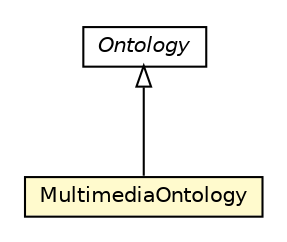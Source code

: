 #!/usr/local/bin/dot
#
# Class diagram 
# Generated by UMLGraph version R5_6-24-gf6e263 (http://www.umlgraph.org/)
#

digraph G {
	edge [fontname="Helvetica",fontsize=10,labelfontname="Helvetica",labelfontsize=10];
	node [fontname="Helvetica",fontsize=10,shape=plaintext];
	nodesep=0.25;
	ranksep=0.5;
	// org.universAAL.ontology.multimedia.MultimediaOntology
	c257016 [label=<<table title="org.universAAL.ontology.multimedia.MultimediaOntology" border="0" cellborder="1" cellspacing="0" cellpadding="2" port="p" bgcolor="lemonChiffon" href="./MultimediaOntology.html">
		<tr><td><table border="0" cellspacing="0" cellpadding="1">
<tr><td align="center" balign="center"> MultimediaOntology </td></tr>
		</table></td></tr>
		</table>>, URL="./MultimediaOntology.html", fontname="Helvetica", fontcolor="black", fontsize=10.0];
	//org.universAAL.ontology.multimedia.MultimediaOntology extends org.universAAL.middleware.owl.Ontology
	c257164:p -> c257016:p [dir=back,arrowtail=empty];
	// org.universAAL.middleware.owl.Ontology
	c257164 [label=<<table title="org.universAAL.middleware.owl.Ontology" border="0" cellborder="1" cellspacing="0" cellpadding="2" port="p" href="http://java.sun.com/j2se/1.4.2/docs/api/org/universAAL/middleware/owl/Ontology.html">
		<tr><td><table border="0" cellspacing="0" cellpadding="1">
<tr><td align="center" balign="center"><font face="Helvetica-Oblique"> Ontology </font></td></tr>
		</table></td></tr>
		</table>>, URL="http://java.sun.com/j2se/1.4.2/docs/api/org/universAAL/middleware/owl/Ontology.html", fontname="Helvetica", fontcolor="black", fontsize=10.0];
}

